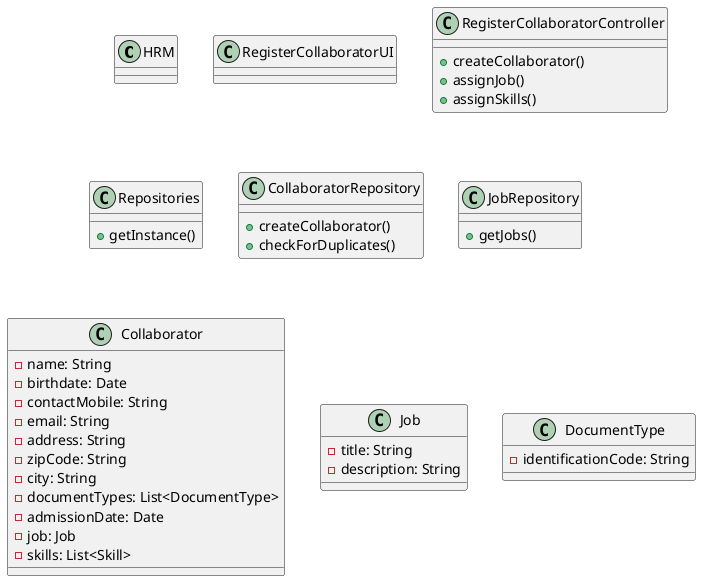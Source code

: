 @startuml
skinparam packageStyle rectangle
skinparam shadowing false
skinparam linetype polyline

class HRM {
}

class RegisterCollaboratorUI {
}

class RegisterCollaboratorController {
    + createCollaborator()
    + assignJob()
    + assignSkills()
}

class Repositories {
    + getInstance()
}

class CollaboratorRepository {
    + createCollaborator()
    + checkForDuplicates()
}

class JobRepository {
    + getJobs()
}

class Collaborator {
    - name: String
    - birthdate: Date
    - contactMobile: String
    - email: String
    - address: String
    - zipCode: String
    - city: String
    - documentTypes: List<DocumentType>
    - admissionDate: Date
    - job: Job
    - skills: List<Skill>
}

class Job {
    - title: String
    - description: String
}

class DocumentType {
    - identificationCode: String
}

@enduml